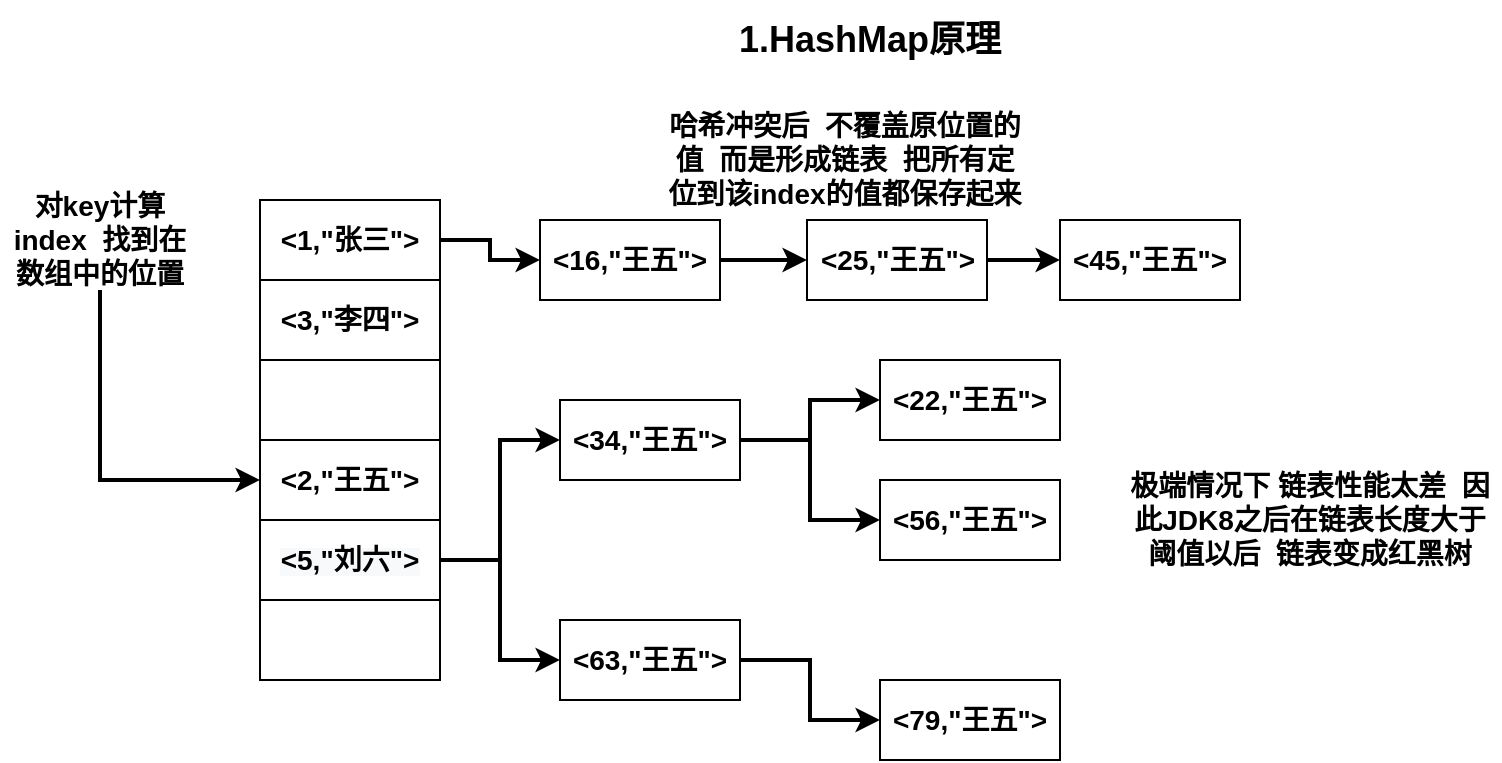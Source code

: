 <mxfile version="14.5.1" type="device" pages="3"><diagram id="rlbd76d5T2ldnHnRGx59" name="JDK源码"><mxGraphModel dx="1106" dy="596" grid="1" gridSize="10" guides="1" tooltips="1" connect="1" arrows="1" fold="1" page="1" pageScale="1" pageWidth="827" pageHeight="1169" math="0" shadow="0"><root><mxCell id="0"/><mxCell id="1" parent="0"/><mxCell id="q6NFxkaIpNP15sTpQOvD-1" value="&lt;font size=&quot;1&quot;&gt;&lt;b style=&quot;font-size: 18px&quot;&gt;1.HashMap原理&lt;/b&gt;&lt;/font&gt;" style="text;html=1;strokeColor=none;fillColor=none;align=center;verticalAlign=middle;whiteSpace=wrap;rounded=0;" parent="1" vertex="1"><mxGeometry x="340" y="20" width="210" height="40" as="geometry"/></mxCell><mxCell id="q6NFxkaIpNP15sTpQOvD-2" value="&lt;b&gt;&lt;font style=&quot;font-size: 14px&quot;&gt;&amp;lt;1,&quot;张三&quot;&amp;gt;&lt;/font&gt;&lt;/b&gt;" style="rounded=0;whiteSpace=wrap;html=1;" parent="1" vertex="1"><mxGeometry x="140" y="120" width="90" height="40" as="geometry"/></mxCell><mxCell id="q6NFxkaIpNP15sTpQOvD-3" value="" style="rounded=0;whiteSpace=wrap;html=1;" parent="1" vertex="1"><mxGeometry x="140" y="200" width="90" height="40" as="geometry"/></mxCell><mxCell id="q6NFxkaIpNP15sTpQOvD-17" style="edgeStyle=orthogonalEdgeStyle;rounded=0;orthogonalLoop=1;jettySize=auto;html=1;strokeWidth=2;exitX=1;exitY=0.5;exitDx=0;exitDy=0;" parent="1" source="q6NFxkaIpNP15sTpQOvD-2" target="q6NFxkaIpNP15sTpQOvD-14" edge="1"><mxGeometry relative="1" as="geometry"/></mxCell><mxCell id="q6NFxkaIpNP15sTpQOvD-4" value="&lt;span&gt;&lt;b&gt;&lt;font style=&quot;font-size: 14px&quot;&gt;&amp;lt;3,&quot;李四&quot;&amp;gt;&lt;/font&gt;&lt;/b&gt;&lt;/span&gt;" style="rounded=0;whiteSpace=wrap;html=1;" parent="1" vertex="1"><mxGeometry x="140" y="160" width="90" height="40" as="geometry"/></mxCell><mxCell id="q6NFxkaIpNP15sTpQOvD-5" value="&lt;span&gt;&lt;b&gt;&lt;font style=&quot;font-size: 14px&quot;&gt;&amp;lt;2,&quot;王五&quot;&amp;gt;&lt;/font&gt;&lt;/b&gt;&lt;/span&gt;" style="rounded=0;whiteSpace=wrap;html=1;" parent="1" vertex="1"><mxGeometry x="140" y="240" width="90" height="40" as="geometry"/></mxCell><mxCell id="q6NFxkaIpNP15sTpQOvD-31" style="edgeStyle=orthogonalEdgeStyle;rounded=0;orthogonalLoop=1;jettySize=auto;html=1;entryX=0;entryY=0.5;entryDx=0;entryDy=0;strokeWidth=2;" parent="1" source="q6NFxkaIpNP15sTpQOvD-6" target="q6NFxkaIpNP15sTpQOvD-24" edge="1"><mxGeometry relative="1" as="geometry"/></mxCell><mxCell id="q6NFxkaIpNP15sTpQOvD-32" style="edgeStyle=orthogonalEdgeStyle;rounded=0;orthogonalLoop=1;jettySize=auto;html=1;entryX=0;entryY=0.5;entryDx=0;entryDy=0;strokeWidth=2;" parent="1" source="q6NFxkaIpNP15sTpQOvD-6" target="q6NFxkaIpNP15sTpQOvD-25" edge="1"><mxGeometry relative="1" as="geometry"/></mxCell><mxCell id="q6NFxkaIpNP15sTpQOvD-6" value="&lt;b style=&quot;color: rgb(0 , 0 , 0) ; font-family: &amp;#34;helvetica&amp;#34; ; font-size: 12px ; font-style: normal ; letter-spacing: normal ; text-align: center ; text-indent: 0px ; text-transform: none ; word-spacing: 0px ; background-color: rgb(248 , 249 , 250)&quot;&gt;&lt;font style=&quot;font-size: 14px&quot;&gt;&amp;lt;5,&quot;刘六&quot;&amp;gt;&lt;/font&gt;&lt;/b&gt;" style="rounded=0;whiteSpace=wrap;html=1;" parent="1" vertex="1"><mxGeometry x="140" y="280" width="90" height="40" as="geometry"/></mxCell><mxCell id="q6NFxkaIpNP15sTpQOvD-7" value="" style="rounded=0;whiteSpace=wrap;html=1;" parent="1" vertex="1"><mxGeometry x="140" y="320" width="90" height="40" as="geometry"/></mxCell><mxCell id="q6NFxkaIpNP15sTpQOvD-22" style="edgeStyle=orthogonalEdgeStyle;rounded=0;orthogonalLoop=1;jettySize=auto;html=1;entryX=0;entryY=0.5;entryDx=0;entryDy=0;strokeWidth=2;" parent="1" source="q6NFxkaIpNP15sTpQOvD-8" target="q6NFxkaIpNP15sTpQOvD-5" edge="1"><mxGeometry relative="1" as="geometry"><Array as="points"><mxPoint x="60" y="260"/></Array></mxGeometry></mxCell><mxCell id="q6NFxkaIpNP15sTpQOvD-8" value="&lt;font style=&quot;font-size: 14px&quot;&gt;&lt;b&gt;对key计算index&amp;nbsp; 找到在数组中的位置&lt;/b&gt;&lt;/font&gt;" style="text;html=1;strokeColor=none;fillColor=none;align=center;verticalAlign=middle;whiteSpace=wrap;rounded=0;" parent="1" vertex="1"><mxGeometry x="10" y="115" width="100" height="50" as="geometry"/></mxCell><mxCell id="q6NFxkaIpNP15sTpQOvD-18" style="edgeStyle=orthogonalEdgeStyle;rounded=0;orthogonalLoop=1;jettySize=auto;html=1;entryX=0;entryY=0.5;entryDx=0;entryDy=0;strokeWidth=2;" parent="1" source="q6NFxkaIpNP15sTpQOvD-14" target="q6NFxkaIpNP15sTpQOvD-15" edge="1"><mxGeometry relative="1" as="geometry"/></mxCell><mxCell id="q6NFxkaIpNP15sTpQOvD-14" value="&lt;b style=&quot;font-family: &amp;#34;helvetica&amp;#34;&quot;&gt;&lt;font style=&quot;font-size: 14px&quot;&gt;&amp;lt;16,&quot;王五&quot;&amp;gt;&lt;/font&gt;&lt;/b&gt;" style="rounded=0;whiteSpace=wrap;html=1;" parent="1" vertex="1"><mxGeometry x="280" y="130" width="90" height="40" as="geometry"/></mxCell><mxCell id="q6NFxkaIpNP15sTpQOvD-19" style="edgeStyle=orthogonalEdgeStyle;rounded=0;orthogonalLoop=1;jettySize=auto;html=1;entryX=0;entryY=0.5;entryDx=0;entryDy=0;strokeWidth=2;" parent="1" source="q6NFxkaIpNP15sTpQOvD-15" target="q6NFxkaIpNP15sTpQOvD-16" edge="1"><mxGeometry relative="1" as="geometry"/></mxCell><mxCell id="q6NFxkaIpNP15sTpQOvD-15" value="&lt;b&gt;&lt;font style=&quot;font-size: 14px&quot;&gt;&amp;lt;25,&quot;王五&quot;&amp;gt;&lt;/font&gt;&lt;/b&gt;" style="rounded=0;whiteSpace=wrap;html=1;" parent="1" vertex="1"><mxGeometry x="413.5" y="130" width="90" height="40" as="geometry"/></mxCell><mxCell id="q6NFxkaIpNP15sTpQOvD-16" value="&lt;b&gt;&lt;font style=&quot;font-size: 14px&quot;&gt;&amp;lt;45,&quot;王五&quot;&amp;gt;&lt;/font&gt;&lt;/b&gt;" style="rounded=0;whiteSpace=wrap;html=1;" parent="1" vertex="1"><mxGeometry x="540" y="130" width="90" height="40" as="geometry"/></mxCell><mxCell id="q6NFxkaIpNP15sTpQOvD-20" value="&lt;font style=&quot;font-size: 14px&quot;&gt;&lt;b&gt;哈希冲突后&amp;nbsp; 不覆盖原位置的值&amp;nbsp; 而是形成链表&amp;nbsp; 把所有定位到该index的值都保存起来&lt;/b&gt;&lt;/font&gt;" style="text;html=1;strokeColor=none;fillColor=none;align=center;verticalAlign=middle;whiteSpace=wrap;rounded=0;" parent="1" vertex="1"><mxGeometry x="340" y="70" width="185" height="60" as="geometry"/></mxCell><mxCell id="q6NFxkaIpNP15sTpQOvD-23" value="&lt;span style=&quot;font-size: 14px&quot;&gt;&lt;b&gt;极端情况下 链表性能太差&amp;nbsp; 因此JDK8之后在链表长度大于阈值以后&amp;nbsp; 链表变成红黑树&lt;/b&gt;&lt;/span&gt;" style="text;html=1;strokeColor=none;fillColor=none;align=center;verticalAlign=middle;whiteSpace=wrap;rounded=0;" parent="1" vertex="1"><mxGeometry x="570" y="255" width="190" height="50" as="geometry"/></mxCell><mxCell id="q6NFxkaIpNP15sTpQOvD-30" style="edgeStyle=orthogonalEdgeStyle;rounded=0;orthogonalLoop=1;jettySize=auto;html=1;entryX=0;entryY=0.5;entryDx=0;entryDy=0;strokeWidth=2;" parent="1" source="q6NFxkaIpNP15sTpQOvD-24" target="q6NFxkaIpNP15sTpQOvD-26" edge="1"><mxGeometry relative="1" as="geometry"/></mxCell><mxCell id="q6NFxkaIpNP15sTpQOvD-33" style="edgeStyle=orthogonalEdgeStyle;rounded=0;orthogonalLoop=1;jettySize=auto;html=1;entryX=0;entryY=0.5;entryDx=0;entryDy=0;strokeWidth=2;" parent="1" source="q6NFxkaIpNP15sTpQOvD-24" target="q6NFxkaIpNP15sTpQOvD-27" edge="1"><mxGeometry relative="1" as="geometry"/></mxCell><mxCell id="q6NFxkaIpNP15sTpQOvD-24" value="&lt;b style=&quot;font-family: &amp;#34;helvetica&amp;#34;&quot;&gt;&lt;font style=&quot;font-size: 14px&quot;&gt;&amp;lt;34,&quot;王五&quot;&amp;gt;&lt;/font&gt;&lt;/b&gt;" style="rounded=0;whiteSpace=wrap;html=1;" parent="1" vertex="1"><mxGeometry x="290" y="220" width="90" height="40" as="geometry"/></mxCell><mxCell id="q6NFxkaIpNP15sTpQOvD-34" style="edgeStyle=orthogonalEdgeStyle;rounded=0;orthogonalLoop=1;jettySize=auto;html=1;entryX=0;entryY=0.5;entryDx=0;entryDy=0;strokeWidth=2;" parent="1" source="q6NFxkaIpNP15sTpQOvD-25" target="q6NFxkaIpNP15sTpQOvD-29" edge="1"><mxGeometry relative="1" as="geometry"/></mxCell><mxCell id="q6NFxkaIpNP15sTpQOvD-25" value="&lt;b style=&quot;font-family: &amp;#34;helvetica&amp;#34;&quot;&gt;&lt;font style=&quot;font-size: 14px&quot;&gt;&amp;lt;63,&quot;王五&quot;&amp;gt;&lt;/font&gt;&lt;/b&gt;" style="rounded=0;whiteSpace=wrap;html=1;" parent="1" vertex="1"><mxGeometry x="290" y="330" width="90" height="40" as="geometry"/></mxCell><mxCell id="q6NFxkaIpNP15sTpQOvD-26" value="&lt;b style=&quot;font-family: &amp;#34;helvetica&amp;#34;&quot;&gt;&lt;font style=&quot;font-size: 14px&quot;&gt;&amp;lt;22,&quot;王五&quot;&amp;gt;&lt;/font&gt;&lt;/b&gt;" style="rounded=0;whiteSpace=wrap;html=1;" parent="1" vertex="1"><mxGeometry x="450" y="200" width="90" height="40" as="geometry"/></mxCell><mxCell id="q6NFxkaIpNP15sTpQOvD-27" value="&lt;b style=&quot;font-family: &amp;#34;helvetica&amp;#34;&quot;&gt;&lt;font style=&quot;font-size: 14px&quot;&gt;&amp;lt;56,&quot;王五&quot;&amp;gt;&lt;/font&gt;&lt;/b&gt;" style="rounded=0;whiteSpace=wrap;html=1;" parent="1" vertex="1"><mxGeometry x="450" y="260" width="90" height="40" as="geometry"/></mxCell><mxCell id="q6NFxkaIpNP15sTpQOvD-29" value="&lt;b style=&quot;font-family: &amp;#34;helvetica&amp;#34;&quot;&gt;&lt;font style=&quot;font-size: 14px&quot;&gt;&amp;lt;79,&quot;王五&quot;&amp;gt;&lt;/font&gt;&lt;/b&gt;" style="rounded=0;whiteSpace=wrap;html=1;" parent="1" vertex="1"><mxGeometry x="450" y="360" width="90" height="40" as="geometry"/></mxCell></root></mxGraphModel></diagram><diagram id="bFVxa82gmoqJsHqgXh8W" name="计算机网络"><mxGraphModel dx="922" dy="-672" grid="1" gridSize="10" guides="1" tooltips="1" connect="1" arrows="1" fold="1" page="1" pageScale="1" pageWidth="827" pageHeight="1169" math="0" shadow="0"><root><mxCell id="3hNKdrKwgIHW9ZDCjuFM-0"/><mxCell id="3hNKdrKwgIHW9ZDCjuFM-1" parent="3hNKdrKwgIHW9ZDCjuFM-0"/><mxCell id="3hNKdrKwgIHW9ZDCjuFM-65" value="" style="rounded=0;whiteSpace=wrap;html=1;fillColor=#d5e8d4;strokeColor=#82b366;" parent="3hNKdrKwgIHW9ZDCjuFM-1" vertex="1"><mxGeometry x="160" y="1610" width="630" height="120" as="geometry"/></mxCell><mxCell id="3hNKdrKwgIHW9ZDCjuFM-61" value="" style="rounded=0;whiteSpace=wrap;html=1;fillColor=#dae8fc;strokeColor=#6c8ebf;" parent="3hNKdrKwgIHW9ZDCjuFM-1" vertex="1"><mxGeometry x="360" y="1625" width="410" height="85" as="geometry"/></mxCell><mxCell id="3hNKdrKwgIHW9ZDCjuFM-58" value="" style="rounded=0;whiteSpace=wrap;html=1;fillColor=#fff2cc;strokeColor=#d6b656;" parent="3hNKdrKwgIHW9ZDCjuFM-1" vertex="1"><mxGeometry x="550" y="1635" width="210" height="60" as="geometry"/></mxCell><mxCell id="3hNKdrKwgIHW9ZDCjuFM-18" style="edgeStyle=orthogonalEdgeStyle;rounded=0;orthogonalLoop=1;jettySize=auto;html=1;entryX=0;entryY=0.25;entryDx=0;entryDy=0;strokeWidth=2;fillColor=#f8cecc;strokeColor=#b85450;" parent="3hNKdrKwgIHW9ZDCjuFM-1" source="3hNKdrKwgIHW9ZDCjuFM-3" target="3hNKdrKwgIHW9ZDCjuFM-4" edge="1"><mxGeometry relative="1" as="geometry"><Array as="points"><mxPoint x="60" y="1275"/></Array></mxGeometry></mxCell><mxCell id="3hNKdrKwgIHW9ZDCjuFM-20" style="edgeStyle=orthogonalEdgeStyle;rounded=0;orthogonalLoop=1;jettySize=auto;html=1;entryX=0;entryY=0.5;entryDx=0;entryDy=0;strokeWidth=2;fillColor=#f8cecc;strokeColor=#b85450;" parent="3hNKdrKwgIHW9ZDCjuFM-1" source="3hNKdrKwgIHW9ZDCjuFM-3" target="3hNKdrKwgIHW9ZDCjuFM-7" edge="1"><mxGeometry relative="1" as="geometry"/></mxCell><mxCell id="3hNKdrKwgIHW9ZDCjuFM-51" style="edgeStyle=orthogonalEdgeStyle;rounded=0;orthogonalLoop=1;jettySize=auto;html=1;entryX=0.25;entryY=0;entryDx=0;entryDy=0;strokeWidth=2;fillColor=#fad9d5;strokeColor=#ae4132;" parent="3hNKdrKwgIHW9ZDCjuFM-1" source="3hNKdrKwgIHW9ZDCjuFM-3" target="3hNKdrKwgIHW9ZDCjuFM-49" edge="1"><mxGeometry relative="1" as="geometry"/></mxCell><mxCell id="3hNKdrKwgIHW9ZDCjuFM-3" value="&lt;b&gt;浏览器&lt;/b&gt;" style="rounded=1;whiteSpace=wrap;html=1;fillColor=#f8cecc;strokeColor=#b85450;" parent="3hNKdrKwgIHW9ZDCjuFM-1" vertex="1"><mxGeometry x="30" y="1380" width="80" height="50" as="geometry"/></mxCell><mxCell id="3hNKdrKwgIHW9ZDCjuFM-19" style="edgeStyle=orthogonalEdgeStyle;rounded=0;orthogonalLoop=1;jettySize=auto;html=1;entryX=0.75;entryY=0;entryDx=0;entryDy=0;strokeWidth=2;fillColor=#dae8fc;strokeColor=#6c8ebf;" parent="3hNKdrKwgIHW9ZDCjuFM-1" source="3hNKdrKwgIHW9ZDCjuFM-4" target="3hNKdrKwgIHW9ZDCjuFM-3" edge="1"><mxGeometry relative="1" as="geometry"><Array as="points"><mxPoint x="180" y="1330"/><mxPoint x="90" y="1330"/></Array></mxGeometry></mxCell><mxCell id="3hNKdrKwgIHW9ZDCjuFM-4" value="&lt;b&gt;DNS服务器&lt;/b&gt;" style="rounded=1;whiteSpace=wrap;html=1;fillColor=#dae8fc;strokeColor=#6c8ebf;" parent="3hNKdrKwgIHW9ZDCjuFM-1" vertex="1"><mxGeometry x="130" y="1260" width="100" height="60" as="geometry"/></mxCell><mxCell id="3hNKdrKwgIHW9ZDCjuFM-23" style="edgeStyle=orthogonalEdgeStyle;rounded=0;orthogonalLoop=1;jettySize=auto;html=1;entryX=0;entryY=0.5;entryDx=0;entryDy=0;strokeWidth=2;fillColor=#d5e8d4;strokeColor=#82b366;" parent="3hNKdrKwgIHW9ZDCjuFM-1" source="3hNKdrKwgIHW9ZDCjuFM-7" target="3hNKdrKwgIHW9ZDCjuFM-8" edge="1"><mxGeometry relative="1" as="geometry"/></mxCell><mxCell id="3hNKdrKwgIHW9ZDCjuFM-7" value="&lt;b&gt;以太网&lt;br&gt;数据包&lt;/b&gt;" style="rounded=0;whiteSpace=wrap;html=1;fillColor=#d5e8d4;strokeColor=#82b366;" parent="3hNKdrKwgIHW9ZDCjuFM-1" vertex="1"><mxGeometry x="130" y="1390" width="60" height="30" as="geometry"/></mxCell><mxCell id="3hNKdrKwgIHW9ZDCjuFM-24" style="edgeStyle=orthogonalEdgeStyle;rounded=0;orthogonalLoop=1;jettySize=auto;html=1;entryX=0;entryY=0.5;entryDx=0;entryDy=0;strokeWidth=2;fillColor=#d5e8d4;strokeColor=#82b366;" parent="3hNKdrKwgIHW9ZDCjuFM-1" source="3hNKdrKwgIHW9ZDCjuFM-8" target="3hNKdrKwgIHW9ZDCjuFM-9" edge="1"><mxGeometry relative="1" as="geometry"/></mxCell><mxCell id="3hNKdrKwgIHW9ZDCjuFM-8" value="&lt;b&gt;以太网&lt;br&gt;数据包&lt;/b&gt;" style="rounded=0;whiteSpace=wrap;html=1;fillColor=#d5e8d4;strokeColor=#82b366;" parent="3hNKdrKwgIHW9ZDCjuFM-1" vertex="1"><mxGeometry x="210" y="1390" width="60" height="30" as="geometry"/></mxCell><mxCell id="3hNKdrKwgIHW9ZDCjuFM-25" style="edgeStyle=orthogonalEdgeStyle;rounded=0;orthogonalLoop=1;jettySize=auto;html=1;entryX=0;entryY=0.5;entryDx=0;entryDy=0;strokeWidth=2;fillColor=#d5e8d4;strokeColor=#82b366;" parent="3hNKdrKwgIHW9ZDCjuFM-1" source="3hNKdrKwgIHW9ZDCjuFM-9" target="3hNKdrKwgIHW9ZDCjuFM-10" edge="1"><mxGeometry relative="1" as="geometry"/></mxCell><mxCell id="3hNKdrKwgIHW9ZDCjuFM-9" value="&lt;b&gt;以太网&lt;br&gt;数据包&lt;/b&gt;" style="rounded=0;whiteSpace=wrap;html=1;fillColor=#d5e8d4;strokeColor=#82b366;" parent="3hNKdrKwgIHW9ZDCjuFM-1" vertex="1"><mxGeometry x="300" y="1390" width="60" height="30" as="geometry"/></mxCell><mxCell id="3hNKdrKwgIHW9ZDCjuFM-26" style="edgeStyle=orthogonalEdgeStyle;rounded=0;orthogonalLoop=1;jettySize=auto;html=1;strokeWidth=2;fillColor=#d5e8d4;strokeColor=#82b366;" parent="3hNKdrKwgIHW9ZDCjuFM-1" source="3hNKdrKwgIHW9ZDCjuFM-10" target="3hNKdrKwgIHW9ZDCjuFM-11" edge="1"><mxGeometry relative="1" as="geometry"/></mxCell><mxCell id="3hNKdrKwgIHW9ZDCjuFM-10" value="&lt;b&gt;以太网&lt;br&gt;数据包&lt;/b&gt;" style="rounded=0;whiteSpace=wrap;html=1;fillColor=#d5e8d4;strokeColor=#82b366;" parent="3hNKdrKwgIHW9ZDCjuFM-1" vertex="1"><mxGeometry x="390" y="1390" width="60" height="30" as="geometry"/></mxCell><mxCell id="3hNKdrKwgIHW9ZDCjuFM-29" style="edgeStyle=orthogonalEdgeStyle;rounded=0;orthogonalLoop=1;jettySize=auto;html=1;entryX=0.5;entryY=1;entryDx=0;entryDy=0;strokeWidth=2;fillColor=#e1d5e7;strokeColor=#9673a6;" parent="3hNKdrKwgIHW9ZDCjuFM-1" source="3hNKdrKwgIHW9ZDCjuFM-11" target="3hNKdrKwgIHW9ZDCjuFM-12" edge="1"><mxGeometry relative="1" as="geometry"><Array as="points"><mxPoint x="535" y="1370"/><mxPoint x="465" y="1370"/></Array></mxGeometry></mxCell><mxCell id="3hNKdrKwgIHW9ZDCjuFM-30" value="&lt;b&gt;&lt;font style=&quot;font-size: 13px&quot;&gt;转发请求&lt;/font&gt;&lt;/b&gt;" style="edgeLabel;html=1;align=center;verticalAlign=middle;resizable=0;points=[];" parent="3hNKdrKwgIHW9ZDCjuFM-29" vertex="1" connectable="0"><mxGeometry x="-0.055" y="-3" relative="1" as="geometry"><mxPoint as="offset"/></mxGeometry></mxCell><mxCell id="3hNKdrKwgIHW9ZDCjuFM-47" style="edgeStyle=orthogonalEdgeStyle;rounded=0;orthogonalLoop=1;jettySize=auto;html=1;entryX=1;entryY=0.5;entryDx=0;entryDy=0;strokeWidth=2;fillColor=#d5e8d4;strokeColor=#82b366;" parent="3hNKdrKwgIHW9ZDCjuFM-1" source="3hNKdrKwgIHW9ZDCjuFM-11" target="3hNKdrKwgIHW9ZDCjuFM-46" edge="1"><mxGeometry relative="1" as="geometry"><Array as="points"><mxPoint x="535" y="1465"/></Array></mxGeometry></mxCell><mxCell id="3hNKdrKwgIHW9ZDCjuFM-11" value="&lt;b&gt;网关&lt;/b&gt;" style="rounded=1;whiteSpace=wrap;html=1;fillColor=#e1d5e7;strokeColor=#9673a6;" parent="3hNKdrKwgIHW9ZDCjuFM-1" vertex="1"><mxGeometry x="500" y="1390" width="70" height="50" as="geometry"/></mxCell><mxCell id="3hNKdrKwgIHW9ZDCjuFM-31" style="edgeStyle=orthogonalEdgeStyle;rounded=0;orthogonalLoop=1;jettySize=auto;html=1;entryX=0;entryY=0.25;entryDx=0;entryDy=0;strokeWidth=2;fillColor=#fff2cc;strokeColor=#d6b656;" parent="3hNKdrKwgIHW9ZDCjuFM-1" source="3hNKdrKwgIHW9ZDCjuFM-12" target="3hNKdrKwgIHW9ZDCjuFM-13" edge="1"><mxGeometry relative="1" as="geometry"><Array as="points"><mxPoint x="525" y="1283"/></Array></mxGeometry></mxCell><mxCell id="3hNKdrKwgIHW9ZDCjuFM-45" style="edgeStyle=orthogonalEdgeStyle;rounded=0;orthogonalLoop=1;jettySize=auto;html=1;entryX=1;entryY=0.5;entryDx=0;entryDy=0;strokeWidth=2;fillColor=#fff2cc;strokeColor=#d6b656;" parent="3hNKdrKwgIHW9ZDCjuFM-1" source="3hNKdrKwgIHW9ZDCjuFM-12" target="3hNKdrKwgIHW9ZDCjuFM-11" edge="1"><mxGeometry relative="1" as="geometry"><Array as="points"><mxPoint x="490" y="1340"/><mxPoint x="590" y="1340"/><mxPoint x="590" y="1415"/></Array></mxGeometry></mxCell><mxCell id="3hNKdrKwgIHW9ZDCjuFM-12" value="&lt;b&gt;其他网关&lt;/b&gt;" style="rounded=1;whiteSpace=wrap;html=1;fillColor=#fff2cc;strokeColor=#d6b656;" parent="3hNKdrKwgIHW9ZDCjuFM-1" vertex="1"><mxGeometry x="430" y="1270" width="70" height="50" as="geometry"/></mxCell><mxCell id="3hNKdrKwgIHW9ZDCjuFM-32" style="edgeStyle=orthogonalEdgeStyle;rounded=0;orthogonalLoop=1;jettySize=auto;html=1;entryX=0;entryY=0.25;entryDx=0;entryDy=0;strokeWidth=2;fillColor=#fff2cc;strokeColor=#d6b656;" parent="3hNKdrKwgIHW9ZDCjuFM-1" source="3hNKdrKwgIHW9ZDCjuFM-13" target="3hNKdrKwgIHW9ZDCjuFM-14" edge="1"><mxGeometry relative="1" as="geometry"><Array as="points"><mxPoint x="655" y="1283"/></Array></mxGeometry></mxCell><mxCell id="3hNKdrKwgIHW9ZDCjuFM-44" style="edgeStyle=orthogonalEdgeStyle;rounded=0;orthogonalLoop=1;jettySize=auto;html=1;entryX=1;entryY=0.75;entryDx=0;entryDy=0;strokeWidth=2;fillColor=#fff2cc;strokeColor=#d6b656;" parent="3hNKdrKwgIHW9ZDCjuFM-1" source="3hNKdrKwgIHW9ZDCjuFM-13" target="3hNKdrKwgIHW9ZDCjuFM-12" edge="1"><mxGeometry relative="1" as="geometry"><Array as="points"><mxPoint x="525" y="1308"/></Array></mxGeometry></mxCell><mxCell id="3hNKdrKwgIHW9ZDCjuFM-13" value="&lt;b&gt;其他网关&lt;/b&gt;" style="rounded=1;whiteSpace=wrap;html=1;fillColor=#fff2cc;strokeColor=#d6b656;" parent="3hNKdrKwgIHW9ZDCjuFM-1" vertex="1"><mxGeometry x="550" y="1270" width="70" height="50" as="geometry"/></mxCell><mxCell id="3hNKdrKwgIHW9ZDCjuFM-39" style="edgeStyle=orthogonalEdgeStyle;rounded=0;orthogonalLoop=1;jettySize=auto;html=1;entryX=0.75;entryY=0;entryDx=0;entryDy=0;strokeWidth=2;exitX=0.75;exitY=1;exitDx=0;exitDy=0;fillColor=#fad9d5;strokeColor=#ae4132;" parent="3hNKdrKwgIHW9ZDCjuFM-1" source="3hNKdrKwgIHW9ZDCjuFM-14" target="3hNKdrKwgIHW9ZDCjuFM-16" edge="1"><mxGeometry relative="1" as="geometry"><Array as="points"><mxPoint x="773" y="1400"/><mxPoint x="773" y="1400"/></Array></mxGeometry></mxCell><mxCell id="3hNKdrKwgIHW9ZDCjuFM-40" value="&lt;b&gt;层层解包&lt;br&gt;获取HTTP&lt;br&gt;请求报文&lt;/b&gt;" style="edgeLabel;html=1;align=center;verticalAlign=middle;resizable=0;points=[];" parent="3hNKdrKwgIHW9ZDCjuFM-39" vertex="1" connectable="0"><mxGeometry x="-0.158" relative="1" as="geometry"><mxPoint y="-10.83" as="offset"/></mxGeometry></mxCell><mxCell id="3hNKdrKwgIHW9ZDCjuFM-43" value="" style="edgeStyle=orthogonalEdgeStyle;rounded=0;orthogonalLoop=1;jettySize=auto;html=1;strokeWidth=2;exitX=-0.018;exitY=0.86;exitDx=0;exitDy=0;exitPerimeter=0;entryX=1;entryY=0.75;entryDx=0;entryDy=0;fillColor=#f8cecc;strokeColor=#b85450;" parent="3hNKdrKwgIHW9ZDCjuFM-1" source="3hNKdrKwgIHW9ZDCjuFM-14" target="3hNKdrKwgIHW9ZDCjuFM-13" edge="1"><mxGeometry relative="1" as="geometry"/></mxCell><mxCell id="3hNKdrKwgIHW9ZDCjuFM-14" value="&lt;b&gt;百度服务器&lt;/b&gt;" style="rounded=1;whiteSpace=wrap;html=1;fillColor=#f8cecc;strokeColor=#b85450;" parent="3hNKdrKwgIHW9ZDCjuFM-1" vertex="1"><mxGeometry x="690" y="1270" width="110" height="50" as="geometry"/></mxCell><mxCell id="3hNKdrKwgIHW9ZDCjuFM-35" value="" style="edgeStyle=orthogonalEdgeStyle;rounded=0;orthogonalLoop=1;jettySize=auto;html=1;strokeWidth=2;exitX=0.75;exitY=1;exitDx=0;exitDy=0;fillColor=#d0cee2;strokeColor=#56517e;" parent="3hNKdrKwgIHW9ZDCjuFM-1" source="3hNKdrKwgIHW9ZDCjuFM-16" target="3hNKdrKwgIHW9ZDCjuFM-17" edge="1"><mxGeometry relative="1" as="geometry"><Array as="points"><mxPoint x="743" y="1520"/><mxPoint x="743" y="1520"/></Array></mxGeometry></mxCell><mxCell id="3hNKdrKwgIHW9ZDCjuFM-41" style="edgeStyle=orthogonalEdgeStyle;rounded=0;orthogonalLoop=1;jettySize=auto;html=1;entryX=0.25;entryY=1;entryDx=0;entryDy=0;strokeWidth=2;fillColor=#d0cee2;strokeColor=#56517e;" parent="3hNKdrKwgIHW9ZDCjuFM-1" target="3hNKdrKwgIHW9ZDCjuFM-14" edge="1"><mxGeometry relative="1" as="geometry"><mxPoint x="718" y="1438" as="sourcePoint"/><Array as="points"><mxPoint x="718" y="1380"/></Array></mxGeometry></mxCell><mxCell id="3hNKdrKwgIHW9ZDCjuFM-42" value="&lt;b&gt;层层装包&lt;br&gt;HTTP报文&lt;br&gt;封装成以太层&lt;br&gt;数据包&lt;/b&gt;" style="edgeLabel;html=1;align=center;verticalAlign=middle;resizable=0;points=[];" parent="3hNKdrKwgIHW9ZDCjuFM-41" vertex="1" connectable="0"><mxGeometry x="-0.342" y="-2" relative="1" as="geometry"><mxPoint as="offset"/></mxGeometry></mxCell><mxCell id="3hNKdrKwgIHW9ZDCjuFM-16" value="&lt;b&gt;tomcat&lt;/b&gt;" style="rounded=1;whiteSpace=wrap;html=1;fillColor=#d0cee2;strokeColor=#56517e;" parent="3hNKdrKwgIHW9ZDCjuFM-1" vertex="1"><mxGeometry x="690" y="1440" width="110" height="50" as="geometry"/></mxCell><mxCell id="3hNKdrKwgIHW9ZDCjuFM-36" style="edgeStyle=orthogonalEdgeStyle;rounded=0;orthogonalLoop=1;jettySize=auto;html=1;strokeWidth=2;entryX=0.25;entryY=1;entryDx=0;entryDy=0;exitX=0.25;exitY=0;exitDx=0;exitDy=0;fillColor=#b0e3e6;strokeColor=#0e8088;" parent="3hNKdrKwgIHW9ZDCjuFM-1" source="3hNKdrKwgIHW9ZDCjuFM-17" target="3hNKdrKwgIHW9ZDCjuFM-16" edge="1"><mxGeometry relative="1" as="geometry"><mxPoint x="710" y="1500" as="targetPoint"/></mxGeometry></mxCell><mxCell id="3hNKdrKwgIHW9ZDCjuFM-17" value="&lt;b&gt;spring mvc&lt;/b&gt;" style="rounded=1;whiteSpace=wrap;html=1;fillColor=#b0e3e6;strokeColor=#0e8088;" parent="3hNKdrKwgIHW9ZDCjuFM-1" vertex="1"><mxGeometry x="690" y="1520" width="110" height="50" as="geometry"/></mxCell><mxCell id="3hNKdrKwgIHW9ZDCjuFM-27" value="" style="endArrow=none;dashed=1;html=1;dashPattern=1 3;strokeWidth=2;" parent="3hNKdrKwgIHW9ZDCjuFM-1" edge="1"><mxGeometry width="50" height="50" relative="1" as="geometry"><mxPoint x="410" y="1350" as="sourcePoint"/><mxPoint x="640" y="1350" as="targetPoint"/></mxGeometry></mxCell><mxCell id="3hNKdrKwgIHW9ZDCjuFM-28" value="&lt;b&gt;&lt;font style=&quot;font-size: 15px&quot;&gt;外网&lt;/font&gt;&lt;/b&gt;" style="edgeLabel;html=1;align=center;verticalAlign=middle;resizable=0;points=[];" parent="3hNKdrKwgIHW9ZDCjuFM-27" vertex="1" connectable="0"><mxGeometry x="0.251" y="-2" relative="1" as="geometry"><mxPoint x="-19.17" as="offset"/></mxGeometry></mxCell><mxCell id="3hNKdrKwgIHW9ZDCjuFM-48" style="edgeStyle=orthogonalEdgeStyle;rounded=0;orthogonalLoop=1;jettySize=auto;html=1;entryX=0.75;entryY=1;entryDx=0;entryDy=0;strokeWidth=2;fillColor=#d5e8d4;strokeColor=#82b366;" parent="3hNKdrKwgIHW9ZDCjuFM-1" source="3hNKdrKwgIHW9ZDCjuFM-46" target="3hNKdrKwgIHW9ZDCjuFM-3" edge="1"><mxGeometry relative="1" as="geometry"/></mxCell><mxCell id="3hNKdrKwgIHW9ZDCjuFM-68" style="edgeStyle=orthogonalEdgeStyle;rounded=0;orthogonalLoop=1;jettySize=auto;html=1;entryX=0.25;entryY=0;entryDx=0;entryDy=0;strokeWidth=2;fillColor=#d5e8d4;strokeColor=#82b366;" parent="3hNKdrKwgIHW9ZDCjuFM-1" source="3hNKdrKwgIHW9ZDCjuFM-46" target="3hNKdrKwgIHW9ZDCjuFM-65" edge="1"><mxGeometry relative="1" as="geometry"/></mxCell><mxCell id="3hNKdrKwgIHW9ZDCjuFM-46" value="&lt;b&gt;以太网&lt;br&gt;数据包&lt;/b&gt;" style="rounded=0;whiteSpace=wrap;html=1;fillColor=#d5e8d4;strokeColor=#82b366;" parent="3hNKdrKwgIHW9ZDCjuFM-1" vertex="1"><mxGeometry x="250" y="1450" width="60" height="30" as="geometry"/></mxCell><mxCell id="3hNKdrKwgIHW9ZDCjuFM-52" style="edgeStyle=orthogonalEdgeStyle;rounded=0;orthogonalLoop=1;jettySize=auto;html=1;entryX=0.5;entryY=0;entryDx=0;entryDy=0;strokeWidth=2;fillColor=#e1d5e7;strokeColor=#9673a6;" parent="3hNKdrKwgIHW9ZDCjuFM-1" source="3hNKdrKwgIHW9ZDCjuFM-49" target="3hNKdrKwgIHW9ZDCjuFM-50" edge="1"><mxGeometry relative="1" as="geometry"/></mxCell><mxCell id="3hNKdrKwgIHW9ZDCjuFM-49" value="&lt;b&gt;层层解包&lt;br&gt;获取HTTP&lt;br&gt;请求报文&lt;br&gt;&lt;/b&gt;" style="rounded=1;whiteSpace=wrap;html=1;fillColor=#e1d5e7;strokeColor=#9673a6;" parent="3hNKdrKwgIHW9ZDCjuFM-1" vertex="1"><mxGeometry x="20" y="1480" width="70" height="50" as="geometry"/></mxCell><mxCell id="3hNKdrKwgIHW9ZDCjuFM-50" value="&lt;b&gt;得到网页&lt;br&gt;展示在浏览器上&lt;br&gt;&lt;/b&gt;" style="rounded=1;whiteSpace=wrap;html=1;fillColor=#fad7ac;strokeColor=#b46504;" parent="3hNKdrKwgIHW9ZDCjuFM-1" vertex="1"><mxGeometry x="130" y="1520" width="70" height="50" as="geometry"/></mxCell><mxCell id="3hNKdrKwgIHW9ZDCjuFM-55" value="&lt;b&gt;&lt;font style=&quot;font-size: 14px&quot;&gt;HTTP请求报文&lt;/font&gt;&lt;/b&gt;" style="rounded=0;whiteSpace=wrap;html=1;fillColor=#e1d5e7;strokeColor=#9673a6;" parent="3hNKdrKwgIHW9ZDCjuFM-1" vertex="1"><mxGeometry x="630" y="1645" width="120" height="40" as="geometry"/></mxCell><mxCell id="3hNKdrKwgIHW9ZDCjuFM-56" style="edgeStyle=orthogonalEdgeStyle;rounded=0;orthogonalLoop=1;jettySize=auto;html=1;exitX=0.5;exitY=1;exitDx=0;exitDy=0;strokeWidth=2;" parent="3hNKdrKwgIHW9ZDCjuFM-1" source="3hNKdrKwgIHW9ZDCjuFM-55" target="3hNKdrKwgIHW9ZDCjuFM-55" edge="1"><mxGeometry relative="1" as="geometry"/></mxCell><mxCell id="3hNKdrKwgIHW9ZDCjuFM-59" value="&lt;b&gt;tcp数据包&lt;/b&gt;" style="text;html=1;strokeColor=none;fillColor=none;align=center;verticalAlign=middle;whiteSpace=wrap;rounded=0;" parent="3hNKdrKwgIHW9ZDCjuFM-1" vertex="1"><mxGeometry x="560" y="1655" width="70" height="20" as="geometry"/></mxCell><mxCell id="3hNKdrKwgIHW9ZDCjuFM-60" value="&lt;b style=&quot;font-size: 13px&quot;&gt;tcp头&lt;br&gt;接收者的端口号&lt;br&gt;发送者的端口号&lt;/b&gt;" style="rounded=0;whiteSpace=wrap;html=1;fillColor=#fff2cc;strokeColor=#d6b656;" parent="3hNKdrKwgIHW9ZDCjuFM-1" vertex="1"><mxGeometry x="430" y="1635" width="120" height="60" as="geometry"/></mxCell><mxCell id="3hNKdrKwgIHW9ZDCjuFM-62" value="&lt;b&gt;ip数据包&lt;/b&gt;" style="text;html=1;strokeColor=none;fillColor=none;align=center;verticalAlign=middle;whiteSpace=wrap;rounded=0;" parent="3hNKdrKwgIHW9ZDCjuFM-1" vertex="1"><mxGeometry x="360" y="1657.5" width="70" height="20" as="geometry"/></mxCell><mxCell id="3hNKdrKwgIHW9ZDCjuFM-63" value="&lt;b style=&quot;font-size: 13px&quot;&gt;ip头&lt;br&gt;接收者的ip&lt;br&gt;发送者的ip&lt;/b&gt;" style="rounded=0;whiteSpace=wrap;html=1;fillColor=#dae8fc;strokeColor=#6c8ebf;" parent="3hNKdrKwgIHW9ZDCjuFM-1" vertex="1"><mxGeometry x="250" y="1625" width="110" height="85" as="geometry"/></mxCell><mxCell id="3hNKdrKwgIHW9ZDCjuFM-66" value="&lt;b&gt;以太网数据包&lt;/b&gt;" style="text;html=1;strokeColor=none;fillColor=none;align=center;verticalAlign=middle;whiteSpace=wrap;rounded=0;" parent="3hNKdrKwgIHW9ZDCjuFM-1" vertex="1"><mxGeometry x="170" y="1665" width="70" height="20" as="geometry"/></mxCell><mxCell id="3hNKdrKwgIHW9ZDCjuFM-67" value="&lt;b style=&quot;font-size: 13px&quot;&gt;以太网头&lt;br&gt;发送者的网卡mac地址&lt;br&gt;发送者的网卡mac地址&lt;/b&gt;" style="rounded=0;whiteSpace=wrap;html=1;fillColor=#d5e8d4;strokeColor=#82b366;" parent="3hNKdrKwgIHW9ZDCjuFM-1" vertex="1"><mxGeometry x="20" y="1610" width="140" height="120" as="geometry"/></mxCell><mxCell id="RZGn2CHDWVua_QA84lGW-0" value="&lt;b&gt;&lt;font style=&quot;font-size: 20px&quot;&gt;1.浏览器发送一次请求的全过程&lt;/font&gt;&lt;/b&gt;" style="text;html=1;strokeColor=none;fillColor=none;align=center;verticalAlign=middle;whiteSpace=wrap;rounded=0;" vertex="1" parent="3hNKdrKwgIHW9ZDCjuFM-1"><mxGeometry x="275" y="1190" width="290" height="40" as="geometry"/></mxCell><mxCell id="RZGn2CHDWVua_QA84lGW-2" value="&lt;b&gt;&lt;font style=&quot;font-size: 20px&quot;&gt;2.连接的建立与断开&lt;/font&gt;&lt;/b&gt;" style="text;html=1;strokeColor=none;fillColor=none;align=center;verticalAlign=middle;whiteSpace=wrap;rounded=0;" vertex="1" parent="3hNKdrKwgIHW9ZDCjuFM-1"><mxGeometry x="270" y="1760" width="290" height="40" as="geometry"/></mxCell><mxCell id="RZGn2CHDWVua_QA84lGW-14" style="edgeStyle=orthogonalEdgeStyle;rounded=0;orthogonalLoop=1;jettySize=auto;html=1;entryX=0.007;entryY=0.139;entryDx=0;entryDy=0;entryPerimeter=0;strokeWidth=2;fillColor=#dae8fc;strokeColor=#6c8ebf;" edge="1" parent="3hNKdrKwgIHW9ZDCjuFM-1" source="RZGn2CHDWVua_QA84lGW-10" target="RZGn2CHDWVua_QA84lGW-11"><mxGeometry relative="1" as="geometry"><Array as="points"><mxPoint x="600" y="1870"/><mxPoint x="600" y="1870"/></Array></mxGeometry></mxCell><mxCell id="RZGn2CHDWVua_QA84lGW-15" value="&lt;b style=&quot;font-size: 14px&quot;&gt;FIN = 1&lt;br&gt;seq = u&lt;/b&gt;" style="edgeLabel;html=1;align=center;verticalAlign=middle;resizable=0;points=[];" vertex="1" connectable="0" parent="RZGn2CHDWVua_QA84lGW-14"><mxGeometry x="0.121" y="-1" relative="1" as="geometry"><mxPoint as="offset"/></mxGeometry></mxCell><mxCell id="RZGn2CHDWVua_QA84lGW-22" value="&lt;b style=&quot;font-size: 14px&quot;&gt;ACK = 1&lt;br&gt;ack = w + 1&lt;br&gt;seq = u + 1&lt;/b&gt;" style="edgeStyle=orthogonalEdgeStyle;rounded=0;orthogonalLoop=1;jettySize=auto;html=1;strokeWidth=2;fillColor=#dae8fc;strokeColor=#6c8ebf;" edge="1" parent="3hNKdrKwgIHW9ZDCjuFM-1" source="RZGn2CHDWVua_QA84lGW-10"><mxGeometry relative="1" as="geometry"><mxPoint x="723" y="2060" as="targetPoint"/><Array as="points"><mxPoint x="723" y="2060"/></Array></mxGeometry></mxCell><mxCell id="RZGn2CHDWVua_QA84lGW-10" value="&lt;b&gt;&lt;font style=&quot;font-size: 14px&quot;&gt;客户端&lt;/font&gt;&lt;/b&gt;" style="rounded=0;whiteSpace=wrap;html=1;fillColor=#dae8fc;strokeColor=#6c8ebf;" vertex="1" parent="3hNKdrKwgIHW9ZDCjuFM-1"><mxGeometry x="475" y="1830" width="75" height="290" as="geometry"/></mxCell><mxCell id="RZGn2CHDWVua_QA84lGW-16" style="edgeStyle=orthogonalEdgeStyle;rounded=0;orthogonalLoop=1;jettySize=auto;html=1;strokeWidth=2;fillColor=#d5e8d4;strokeColor=#82b366;" edge="1" parent="3hNKdrKwgIHW9ZDCjuFM-1" source="RZGn2CHDWVua_QA84lGW-11"><mxGeometry relative="1" as="geometry"><mxPoint x="553" y="1928" as="targetPoint"/><Array as="points"><mxPoint x="590" y="1928"/><mxPoint x="590" y="1928"/></Array></mxGeometry></mxCell><mxCell id="RZGn2CHDWVua_QA84lGW-17" value="&lt;b style=&quot;font-size: 14px&quot;&gt;ACK = 1&lt;br&gt;ack = u + 1&lt;/b&gt;" style="edgeLabel;html=1;align=center;verticalAlign=middle;resizable=0;points=[];" vertex="1" connectable="0" parent="RZGn2CHDWVua_QA84lGW-16"><mxGeometry x="-0.045" y="-1" relative="1" as="geometry"><mxPoint as="offset"/></mxGeometry></mxCell><mxCell id="RZGn2CHDWVua_QA84lGW-20" style="edgeStyle=orthogonalEdgeStyle;rounded=0;orthogonalLoop=1;jettySize=auto;html=1;strokeWidth=2;exitX=0.007;exitY=0.573;exitDx=0;exitDy=0;exitPerimeter=0;fillColor=#d5e8d4;strokeColor=#82b366;" edge="1" parent="3hNKdrKwgIHW9ZDCjuFM-1" source="RZGn2CHDWVua_QA84lGW-11"><mxGeometry relative="1" as="geometry"><mxPoint x="552" y="2000" as="targetPoint"/><Array as="points"><mxPoint x="726" y="2000"/></Array></mxGeometry></mxCell><mxCell id="RZGn2CHDWVua_QA84lGW-21" value="&lt;font style=&quot;font-size: 14px&quot;&gt;&lt;b&gt;FIN = 1&lt;br&gt;ack = u + 1&lt;br&gt;seq = w&lt;/b&gt;&lt;/font&gt;" style="edgeLabel;html=1;align=center;verticalAlign=middle;resizable=0;points=[];" vertex="1" connectable="0" parent="RZGn2CHDWVua_QA84lGW-20"><mxGeometry x="-0.023" y="-1" relative="1" as="geometry"><mxPoint as="offset"/></mxGeometry></mxCell><mxCell id="RZGn2CHDWVua_QA84lGW-11" value="&lt;b&gt;&lt;font style=&quot;font-size: 14px&quot;&gt;服务端&lt;/font&gt;&lt;/b&gt;" style="rounded=0;whiteSpace=wrap;html=1;fillColor=#d5e8d4;strokeColor=#82b366;" vertex="1" parent="3hNKdrKwgIHW9ZDCjuFM-1"><mxGeometry x="725" y="1830" width="75" height="290" as="geometry"/></mxCell><mxCell id="RZGn2CHDWVua_QA84lGW-23" style="edgeStyle=orthogonalEdgeStyle;rounded=0;orthogonalLoop=1;jettySize=auto;html=1;entryX=0.007;entryY=0.139;entryDx=0;entryDy=0;entryPerimeter=0;strokeWidth=2;fillColor=#dae8fc;strokeColor=#6c8ebf;" edge="1" parent="3hNKdrKwgIHW9ZDCjuFM-1" source="RZGn2CHDWVua_QA84lGW-26" target="RZGn2CHDWVua_QA84lGW-31"><mxGeometry relative="1" as="geometry"><Array as="points"><mxPoint x="202.5" y="1870"/><mxPoint x="202.5" y="1870"/></Array></mxGeometry></mxCell><mxCell id="RZGn2CHDWVua_QA84lGW-24" value="&lt;b style=&quot;font-size: 14px&quot;&gt;SYN = 1&lt;br&gt;ACK = 0&lt;br&gt;seq = x&lt;/b&gt;" style="edgeLabel;html=1;align=center;verticalAlign=middle;resizable=0;points=[];" vertex="1" connectable="0" parent="RZGn2CHDWVua_QA84lGW-23"><mxGeometry x="0.121" y="-1" relative="1" as="geometry"><mxPoint as="offset"/></mxGeometry></mxCell><mxCell id="RZGn2CHDWVua_QA84lGW-25" value="&lt;b style=&quot;font-size: 14px&quot;&gt;&lt;span&gt;ack = y + 1&lt;br&gt;&lt;/span&gt;ACK = 1&lt;br&gt;seq = x + 1&lt;/b&gt;" style="edgeStyle=orthogonalEdgeStyle;rounded=0;orthogonalLoop=1;jettySize=auto;html=1;strokeWidth=2;fillColor=#dae8fc;strokeColor=#6c8ebf;" edge="1" parent="3hNKdrKwgIHW9ZDCjuFM-1" source="RZGn2CHDWVua_QA84lGW-26"><mxGeometry relative="1" as="geometry"><mxPoint x="325.5" y="2060" as="targetPoint"/><Array as="points"><mxPoint x="325.5" y="2060"/></Array></mxGeometry></mxCell><mxCell id="RZGn2CHDWVua_QA84lGW-26" value="&lt;b&gt;&lt;font style=&quot;font-size: 14px&quot;&gt;客户端&lt;/font&gt;&lt;/b&gt;" style="rounded=0;whiteSpace=wrap;html=1;fillColor=#dae8fc;strokeColor=#6c8ebf;" vertex="1" parent="3hNKdrKwgIHW9ZDCjuFM-1"><mxGeometry x="77.5" y="1830" width="75" height="290" as="geometry"/></mxCell><mxCell id="RZGn2CHDWVua_QA84lGW-27" style="edgeStyle=orthogonalEdgeStyle;rounded=0;orthogonalLoop=1;jettySize=auto;html=1;strokeWidth=2;fillColor=#d5e8d4;strokeColor=#82b366;" edge="1" parent="3hNKdrKwgIHW9ZDCjuFM-1" source="RZGn2CHDWVua_QA84lGW-31"><mxGeometry relative="1" as="geometry"><mxPoint x="156" y="1970" as="targetPoint"/><Array as="points"><mxPoint x="280" y="1970"/><mxPoint x="280" y="1970"/></Array></mxGeometry></mxCell><mxCell id="RZGn2CHDWVua_QA84lGW-28" value="&lt;b style=&quot;font-size: 14px&quot;&gt;ack = x + 1&lt;br&gt;SYN = 1&lt;br&gt;ACK = 1&lt;br&gt;seq = y&lt;br&gt;&lt;/b&gt;" style="edgeLabel;html=1;align=center;verticalAlign=middle;resizable=0;points=[];" vertex="1" connectable="0" parent="RZGn2CHDWVua_QA84lGW-27"><mxGeometry x="-0.045" y="-1" relative="1" as="geometry"><mxPoint as="offset"/></mxGeometry></mxCell><mxCell id="RZGn2CHDWVua_QA84lGW-31" value="&lt;b&gt;&lt;font style=&quot;font-size: 14px&quot;&gt;服务端&lt;/font&gt;&lt;/b&gt;" style="rounded=0;whiteSpace=wrap;html=1;fillColor=#d5e8d4;strokeColor=#82b366;" vertex="1" parent="3hNKdrKwgIHW9ZDCjuFM-1"><mxGeometry x="327.5" y="1830" width="75" height="290" as="geometry"/></mxCell><mxCell id="RZGn2CHDWVua_QA84lGW-33" value="&lt;span style=&quot;font-size: 20px&quot;&gt;&lt;b&gt;3.HTTPS&lt;/b&gt;&lt;/span&gt;" style="text;html=1;strokeColor=none;fillColor=none;align=center;verticalAlign=middle;whiteSpace=wrap;rounded=0;" vertex="1" parent="3hNKdrKwgIHW9ZDCjuFM-1"><mxGeometry x="275" y="2160" width="290" height="40" as="geometry"/></mxCell><mxCell id="RZGn2CHDWVua_QA84lGW-37" style="edgeStyle=orthogonalEdgeStyle;rounded=0;orthogonalLoop=1;jettySize=auto;html=1;strokeWidth=2;entryX=0.5;entryY=0;entryDx=0;entryDy=0;fillColor=#dae8fc;strokeColor=#6c8ebf;" edge="1" parent="3hNKdrKwgIHW9ZDCjuFM-1" source="RZGn2CHDWVua_QA84lGW-34" target="RZGn2CHDWVua_QA84lGW-36"><mxGeometry relative="1" as="geometry"><Array as="points"><mxPoint x="223" y="2220"/><mxPoint x="618" y="2220"/></Array></mxGeometry></mxCell><mxCell id="RZGn2CHDWVua_QA84lGW-38" value="&lt;b&gt;&lt;font style=&quot;font-size: 14px&quot;&gt;支持的加密规则&lt;/font&gt;&lt;/b&gt;" style="edgeLabel;html=1;align=center;verticalAlign=middle;resizable=0;points=[];" vertex="1" connectable="0" parent="RZGn2CHDWVua_QA84lGW-37"><mxGeometry x="-0.049" y="1" relative="1" as="geometry"><mxPoint x="20.83" y="1" as="offset"/></mxGeometry></mxCell><mxCell id="RZGn2CHDWVua_QA84lGW-44" style="edgeStyle=orthogonalEdgeStyle;rounded=0;orthogonalLoop=1;jettySize=auto;html=1;strokeWidth=2;fillColor=#dae8fc;strokeColor=#6c8ebf;" edge="1" parent="3hNKdrKwgIHW9ZDCjuFM-1" source="RZGn2CHDWVua_QA84lGW-34" target="RZGn2CHDWVua_QA84lGW-45"><mxGeometry relative="1" as="geometry"><mxPoint x="400" y="2400" as="targetPoint"/><Array as="points"><mxPoint x="280" y="2412"/><mxPoint x="280" y="2412"/></Array></mxGeometry></mxCell><mxCell id="RZGn2CHDWVua_QA84lGW-47" value="&lt;b style=&quot;font-size: 14px&quot;&gt;用随机密码&lt;br&gt;来加密&lt;/b&gt;" style="edgeLabel;html=1;align=center;verticalAlign=middle;resizable=0;points=[];" vertex="1" connectable="0" parent="RZGn2CHDWVua_QA84lGW-44"><mxGeometry x="-0.14" y="-2" relative="1" as="geometry"><mxPoint as="offset"/></mxGeometry></mxCell><mxCell id="RZGn2CHDWVua_QA84lGW-53" style="edgeStyle=orthogonalEdgeStyle;rounded=0;orthogonalLoop=1;jettySize=auto;html=1;entryX=0;entryY=1;entryDx=0;entryDy=0;strokeWidth=2;fillColor=#dae8fc;strokeColor=#6c8ebf;" edge="1" parent="3hNKdrKwgIHW9ZDCjuFM-1" source="RZGn2CHDWVua_QA84lGW-34" target="RZGn2CHDWVua_QA84lGW-36"><mxGeometry relative="1" as="geometry"><Array as="points"><mxPoint x="530" y="2640"/><mxPoint x="530" y="2640"/></Array></mxGeometry></mxCell><mxCell id="RZGn2CHDWVua_QA84lGW-54" value="&lt;b&gt;&lt;font style=&quot;font-size: 14px&quot;&gt;之后双方使用随机密码来加密和解密传递的信息&lt;/font&gt;&lt;/b&gt;" style="edgeLabel;html=1;align=center;verticalAlign=middle;resizable=0;points=[];" vertex="1" connectable="0" parent="RZGn2CHDWVua_QA84lGW-53"><mxGeometry x="-0.044" y="2" relative="1" as="geometry"><mxPoint x="23.33" y="2" as="offset"/></mxGeometry></mxCell><mxCell id="RZGn2CHDWVua_QA84lGW-34" value="&lt;b&gt;&lt;font style=&quot;font-size: 14px&quot;&gt;客户端&lt;/font&gt;&lt;/b&gt;" style="rounded=0;whiteSpace=wrap;html=1;fillColor=#dae8fc;strokeColor=#6c8ebf;" vertex="1" parent="3hNKdrKwgIHW9ZDCjuFM-1"><mxGeometry x="127.5" y="2250" width="75" height="390" as="geometry"/></mxCell><mxCell id="RZGn2CHDWVua_QA84lGW-39" style="edgeStyle=orthogonalEdgeStyle;rounded=0;orthogonalLoop=1;jettySize=auto;html=1;strokeWidth=2;fillColor=#d5e8d4;strokeColor=#82b366;" edge="1" parent="3hNKdrKwgIHW9ZDCjuFM-1" source="RZGn2CHDWVua_QA84lGW-36"><mxGeometry relative="1" as="geometry"><mxPoint x="206" y="2283" as="targetPoint"/><Array as="points"><mxPoint x="206" y="2283"/></Array></mxGeometry></mxCell><mxCell id="RZGn2CHDWVua_QA84lGW-40" value="&lt;b style=&quot;font-size: 14px&quot;&gt;证书(网站地址，&lt;br&gt;加密公钥，颁发机构)&lt;/b&gt;" style="edgeLabel;html=1;align=center;verticalAlign=middle;resizable=0;points=[];" vertex="1" connectable="0" parent="RZGn2CHDWVua_QA84lGW-39"><mxGeometry x="0.104" y="-1" relative="1" as="geometry"><mxPoint x="24.17" as="offset"/></mxGeometry></mxCell><mxCell id="RZGn2CHDWVua_QA84lGW-50" style="edgeStyle=orthogonalEdgeStyle;rounded=0;orthogonalLoop=1;jettySize=auto;html=1;strokeWidth=2;fillColor=#d5e8d4;strokeColor=#82b366;" edge="1" parent="3hNKdrKwgIHW9ZDCjuFM-1" source="RZGn2CHDWVua_QA84lGW-36"><mxGeometry relative="1" as="geometry"><mxPoint x="203" y="2530" as="targetPoint"/><Array as="points"><mxPoint x="426" y="2520"/><mxPoint x="426" y="2530"/></Array></mxGeometry></mxCell><mxCell id="RZGn2CHDWVua_QA84lGW-36" value="&lt;b&gt;&lt;font style=&quot;font-size: 14px&quot;&gt;服务端&lt;/font&gt;&lt;/b&gt;" style="rounded=0;whiteSpace=wrap;html=1;fillColor=#d5e8d4;strokeColor=#82b366;" vertex="1" parent="3hNKdrKwgIHW9ZDCjuFM-1"><mxGeometry x="650" y="2260" width="75" height="380" as="geometry"/></mxCell><mxCell id="RZGn2CHDWVua_QA84lGW-42" value="&lt;b style=&quot;font-size: 14px&quot;&gt;根据权威机构验证证书合法性&lt;br&gt;然后生成随机密码&lt;/b&gt;" style="text;html=1;strokeColor=none;fillColor=none;align=center;verticalAlign=middle;whiteSpace=wrap;rounded=0;" vertex="1" parent="3hNKdrKwgIHW9ZDCjuFM-1"><mxGeometry x="222.5" y="2310" width="115" height="62" as="geometry"/></mxCell><mxCell id="RZGn2CHDWVua_QA84lGW-46" style="edgeStyle=orthogonalEdgeStyle;rounded=0;orthogonalLoop=1;jettySize=auto;html=1;strokeWidth=2;fillColor=#e1d5e7;strokeColor=#9673a6;" edge="1" parent="3hNKdrKwgIHW9ZDCjuFM-1" source="RZGn2CHDWVua_QA84lGW-45"><mxGeometry relative="1" as="geometry"><mxPoint x="650" y="2405" as="targetPoint"/><Array as="points"><mxPoint x="580" y="2412"/><mxPoint x="580" y="2405"/></Array></mxGeometry></mxCell><mxCell id="RZGn2CHDWVua_QA84lGW-45" value="&lt;b style=&quot;font-size: 14px&quot;&gt;信息&lt;br&gt;hash值&lt;br&gt;随机密码(服务端公钥加密)&lt;/b&gt;" style="rounded=0;whiteSpace=wrap;html=1;fillColor=#e1d5e7;strokeColor=#9673a6;" vertex="1" parent="3hNKdrKwgIHW9ZDCjuFM-1"><mxGeometry x="380" y="2372" width="120" height="78" as="geometry"/></mxCell><mxCell id="RZGn2CHDWVua_QA84lGW-48" value="&lt;b&gt;&lt;font style=&quot;font-size: 14px&quot;&gt;服务端用服务端私钥解密得到随机密码&lt;/font&gt;&lt;/b&gt;" style="text;html=1;strokeColor=none;fillColor=none;align=center;verticalAlign=middle;whiteSpace=wrap;rounded=0;" vertex="1" parent="3hNKdrKwgIHW9ZDCjuFM-1"><mxGeometry x="540" y="2338" width="80" height="50" as="geometry"/></mxCell><mxCell id="RZGn2CHDWVua_QA84lGW-49" value="&lt;b&gt;&lt;font style=&quot;font-size: 14px&quot;&gt;再用解密得到的密码解密整个信息&lt;/font&gt;&lt;/b&gt;" style="text;html=1;strokeColor=none;fillColor=none;align=center;verticalAlign=middle;whiteSpace=wrap;rounded=0;" vertex="1" parent="3hNKdrKwgIHW9ZDCjuFM-1"><mxGeometry x="545" y="2425" width="80" height="50" as="geometry"/></mxCell><mxCell id="RZGn2CHDWVua_QA84lGW-51" value="&lt;span style=&quot;font-size: 14px&quot;&gt;&lt;b&gt;服务端用随机密码加密握手信息&amp;nbsp; 并计算哈希值&lt;/b&gt;&lt;/span&gt;" style="text;html=1;strokeColor=none;fillColor=none;align=center;verticalAlign=middle;whiteSpace=wrap;rounded=0;" vertex="1" parent="3hNKdrKwgIHW9ZDCjuFM-1"><mxGeometry x="380" y="2460" width="115" height="62" as="geometry"/></mxCell><mxCell id="RZGn2CHDWVua_QA84lGW-52" value="&lt;span style=&quot;font-size: 14px&quot;&gt;&lt;b&gt;客户端用随机密码解密握手信息&amp;nbsp; 然后计算哈希值&amp;nbsp; &amp;nbsp;如果与传过来的哈希值一样&amp;nbsp; 说明连接建立&amp;nbsp;&lt;/b&gt;&lt;/span&gt;" style="text;html=1;strokeColor=none;fillColor=none;align=center;verticalAlign=middle;whiteSpace=wrap;rounded=0;" vertex="1" parent="3hNKdrKwgIHW9ZDCjuFM-1"><mxGeometry x="235" y="2540" width="155" height="62" as="geometry"/></mxCell></root></mxGraphModel></diagram><diagram id="6TCXLDPTbC64UoY2M_Ld" name="第 3 页"><mxGraphModel dx="1106" dy="596" grid="1" gridSize="10" guides="1" tooltips="1" connect="1" arrows="1" fold="1" page="1" pageScale="1" pageWidth="827" pageHeight="1169" math="0" shadow="0"><root><mxCell id="QSqphr-lLhW-pjQWfM63-0"/><mxCell id="QSqphr-lLhW-pjQWfM63-1" parent="QSqphr-lLhW-pjQWfM63-0"/></root></mxGraphModel></diagram></mxfile>